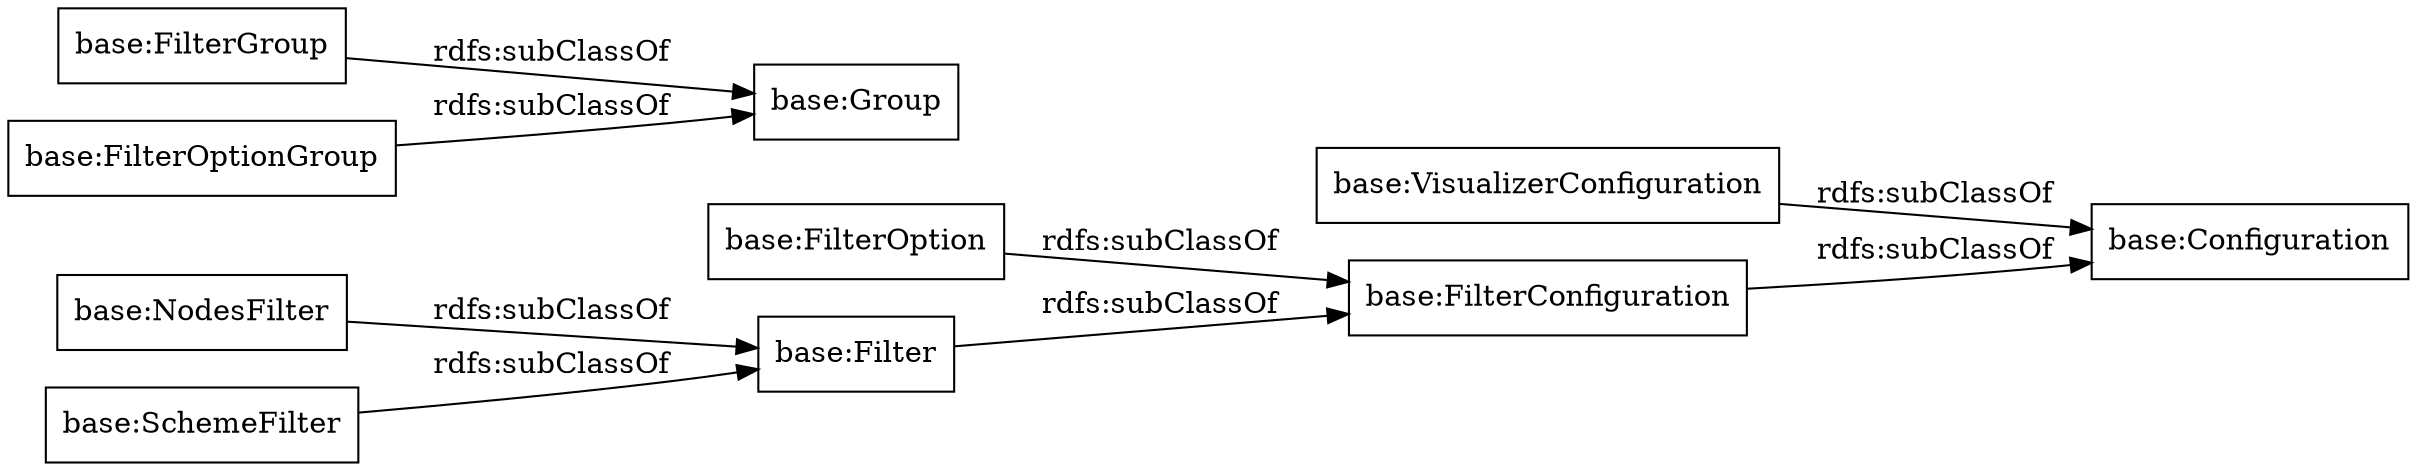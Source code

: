 digraph ar2dtool_diagram { 
rankdir=LR;
size="1000"
node [shape = rectangle, color="black"]; "base:VisualizerConfiguration" "base:FilterGroup" "base:Group" "base:FilterOption" "base:NodesFilter" "base:FilterOptionGroup" "base:Filter" "base:SchemeFilter" "base:FilterConfiguration" "base:Configuration" ; /*classes style*/
	"base:FilterOptionGroup" -> "base:Group" [ label = "rdfs:subClassOf" ];
	"base:FilterGroup" -> "base:Group" [ label = "rdfs:subClassOf" ];
	"base:SchemeFilter" -> "base:Filter" [ label = "rdfs:subClassOf" ];
	"base:VisualizerConfiguration" -> "base:Configuration" [ label = "rdfs:subClassOf" ];
	"base:NodesFilter" -> "base:Filter" [ label = "rdfs:subClassOf" ];
	"base:FilterConfiguration" -> "base:Configuration" [ label = "rdfs:subClassOf" ];
	"base:FilterOption" -> "base:FilterConfiguration" [ label = "rdfs:subClassOf" ];
	"base:Filter" -> "base:FilterConfiguration" [ label = "rdfs:subClassOf" ];

}
